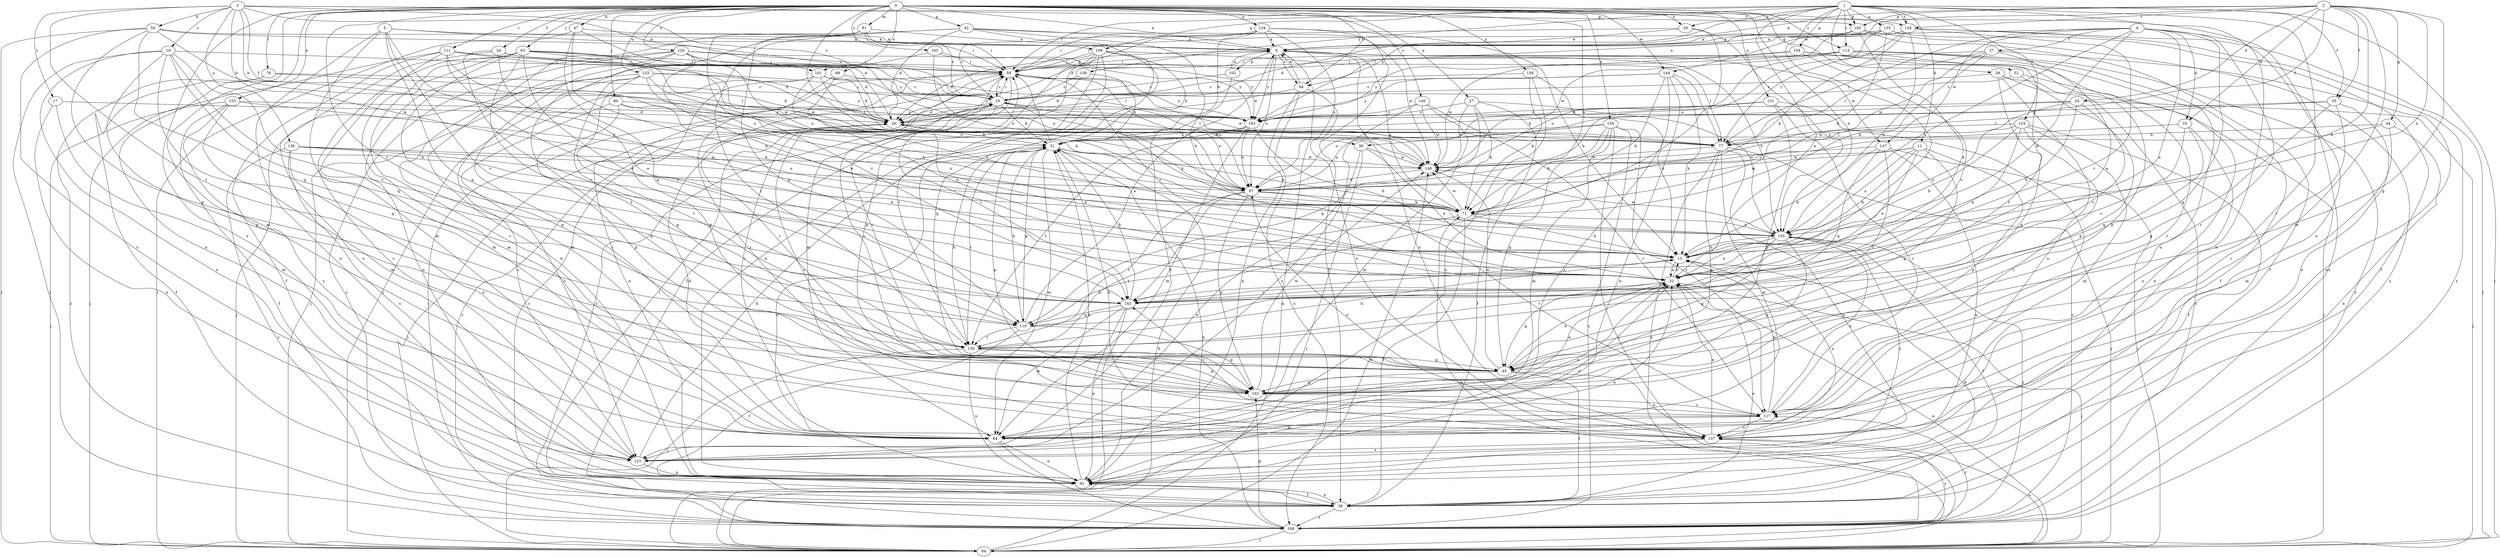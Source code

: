 strict digraph  {
0;
1;
2;
3;
4;
5;
6;
11;
13;
17;
18;
19;
24;
25;
26;
27;
29;
32;
34;
35;
36;
37;
38;
39;
42;
44;
45;
47;
50;
51;
52;
58;
60;
63;
64;
71;
76;
77;
81;
84;
88;
91;
94;
97;
100;
101;
102;
103;
104;
109;
110;
111;
113;
117;
120;
123;
124;
128;
130;
131;
133;
134;
135;
136;
137;
140;
143;
144;
147;
148;
153;
154;
155;
156;
159;
162;
163;
168;
0 -> 6  [label=a];
0 -> 27  [label=e];
0 -> 29  [label=e];
0 -> 34  [label=f];
0 -> 39  [label=g];
0 -> 42  [label=g];
0 -> 47  [label=h];
0 -> 60  [label=j];
0 -> 63  [label=j];
0 -> 71  [label=k];
0 -> 76  [label=l];
0 -> 77  [label=l];
0 -> 81  [label=m];
0 -> 84  [label=m];
0 -> 88  [label=n];
0 -> 91  [label=n];
0 -> 94  [label=o];
0 -> 111  [label=r];
0 -> 113  [label=r];
0 -> 120  [label=s];
0 -> 123  [label=s];
0 -> 131  [label=u];
0 -> 133  [label=u];
0 -> 134  [label=u];
0 -> 140  [label=v];
0 -> 143  [label=v];
0 -> 144  [label=w];
0 -> 153  [label=x];
0 -> 154  [label=x];
0 -> 155  [label=x];
0 -> 156  [label=y];
0 -> 163  [label=z];
0 -> 168  [label=z];
1 -> 11  [label=b];
1 -> 29  [label=e];
1 -> 32  [label=e];
1 -> 35  [label=f];
1 -> 52  [label=i];
1 -> 58  [label=i];
1 -> 64  [label=j];
1 -> 91  [label=n];
1 -> 100  [label=p];
1 -> 104  [label=q];
1 -> 109  [label=q];
1 -> 113  [label=r];
1 -> 117  [label=r];
1 -> 124  [label=t];
1 -> 128  [label=t];
1 -> 135  [label=u];
1 -> 143  [label=v];
1 -> 159  [label=y];
1 -> 162  [label=y];
2 -> 6  [label=a];
2 -> 13  [label=b];
2 -> 24  [label=d];
2 -> 25  [label=d];
2 -> 35  [label=f];
2 -> 36  [label=f];
2 -> 44  [label=g];
2 -> 45  [label=g];
2 -> 84  [label=m];
2 -> 100  [label=p];
2 -> 128  [label=t];
2 -> 144  [label=w];
2 -> 155  [label=x];
3 -> 17  [label=c];
3 -> 18  [label=c];
3 -> 19  [label=c];
3 -> 36  [label=f];
3 -> 50  [label=h];
3 -> 51  [label=h];
3 -> 71  [label=k];
3 -> 100  [label=p];
3 -> 101  [label=p];
3 -> 128  [label=t];
3 -> 130  [label=t];
3 -> 136  [label=u];
4 -> 13  [label=b];
4 -> 25  [label=d];
4 -> 32  [label=e];
4 -> 37  [label=f];
4 -> 45  [label=g];
4 -> 77  [label=l];
4 -> 94  [label=o];
4 -> 117  [label=r];
4 -> 137  [label=u];
4 -> 147  [label=w];
4 -> 155  [label=x];
5 -> 58  [label=i];
5 -> 84  [label=m];
5 -> 91  [label=n];
5 -> 109  [label=q];
5 -> 110  [label=q];
5 -> 143  [label=v];
5 -> 155  [label=x];
6 -> 58  [label=i];
6 -> 94  [label=o];
6 -> 97  [label=o];
6 -> 101  [label=p];
6 -> 102  [label=p];
6 -> 137  [label=u];
6 -> 147  [label=w];
6 -> 155  [label=x];
6 -> 162  [label=y];
11 -> 13  [label=b];
11 -> 32  [label=e];
11 -> 45  [label=g];
11 -> 97  [label=o];
11 -> 103  [label=p];
11 -> 148  [label=w];
11 -> 155  [label=x];
13 -> 32  [label=e];
13 -> 137  [label=u];
17 -> 26  [label=d];
17 -> 84  [label=m];
17 -> 91  [label=n];
18 -> 13  [label=b];
18 -> 45  [label=g];
18 -> 58  [label=i];
18 -> 91  [label=n];
18 -> 103  [label=p];
18 -> 110  [label=q];
18 -> 143  [label=v];
18 -> 168  [label=z];
19 -> 26  [label=d];
19 -> 51  [label=h];
19 -> 58  [label=i];
19 -> 77  [label=l];
19 -> 97  [label=o];
19 -> 143  [label=v];
24 -> 13  [label=b];
24 -> 26  [label=d];
24 -> 51  [label=h];
24 -> 64  [label=j];
24 -> 143  [label=v];
24 -> 148  [label=w];
25 -> 77  [label=l];
25 -> 110  [label=q];
25 -> 137  [label=u];
25 -> 143  [label=v];
26 -> 51  [label=h];
26 -> 64  [label=j];
26 -> 71  [label=k];
27 -> 38  [label=f];
27 -> 71  [label=k];
27 -> 110  [label=q];
27 -> 148  [label=w];
27 -> 155  [label=x];
27 -> 162  [label=y];
29 -> 6  [label=a];
29 -> 26  [label=d];
29 -> 143  [label=v];
29 -> 155  [label=x];
32 -> 13  [label=b];
32 -> 26  [label=d];
32 -> 45  [label=g];
32 -> 58  [label=i];
32 -> 64  [label=j];
32 -> 143  [label=v];
34 -> 32  [label=e];
34 -> 58  [label=i];
34 -> 123  [label=s];
34 -> 143  [label=v];
34 -> 148  [label=w];
35 -> 45  [label=g];
35 -> 77  [label=l];
35 -> 117  [label=r];
35 -> 137  [label=u];
35 -> 162  [label=y];
36 -> 32  [label=e];
36 -> 64  [label=j];
36 -> 91  [label=n];
36 -> 148  [label=w];
37 -> 32  [label=e];
37 -> 58  [label=i];
37 -> 71  [label=k];
37 -> 77  [label=l];
37 -> 91  [label=n];
37 -> 148  [label=w];
38 -> 13  [label=b];
38 -> 19  [label=c];
38 -> 32  [label=e];
38 -> 58  [label=i];
38 -> 91  [label=n];
38 -> 168  [label=z];
39 -> 19  [label=c];
39 -> 45  [label=g];
39 -> 64  [label=j];
39 -> 137  [label=u];
39 -> 168  [label=z];
42 -> 6  [label=a];
42 -> 13  [label=b];
42 -> 26  [label=d];
42 -> 64  [label=j];
42 -> 91  [label=n];
42 -> 130  [label=t];
42 -> 148  [label=w];
44 -> 51  [label=h];
44 -> 84  [label=m];
44 -> 91  [label=n];
44 -> 97  [label=o];
45 -> 19  [label=c];
45 -> 32  [label=e];
45 -> 38  [label=f];
45 -> 58  [label=i];
45 -> 103  [label=p];
45 -> 137  [label=u];
45 -> 148  [label=w];
47 -> 6  [label=a];
47 -> 13  [label=b];
47 -> 26  [label=d];
47 -> 64  [label=j];
47 -> 110  [label=q];
50 -> 6  [label=a];
50 -> 19  [label=c];
50 -> 26  [label=d];
50 -> 45  [label=g];
50 -> 64  [label=j];
50 -> 110  [label=q];
50 -> 123  [label=s];
51 -> 58  [label=i];
51 -> 71  [label=k];
51 -> 84  [label=m];
51 -> 91  [label=n];
51 -> 103  [label=p];
51 -> 110  [label=q];
51 -> 130  [label=t];
51 -> 148  [label=w];
52 -> 19  [label=c];
52 -> 91  [label=n];
52 -> 103  [label=p];
58 -> 19  [label=c];
58 -> 91  [label=n];
58 -> 97  [label=o];
58 -> 148  [label=w];
58 -> 162  [label=y];
58 -> 168  [label=z];
60 -> 71  [label=k];
60 -> 103  [label=p];
60 -> 123  [label=s];
60 -> 155  [label=x];
60 -> 162  [label=y];
63 -> 26  [label=d];
63 -> 58  [label=i];
63 -> 84  [label=m];
63 -> 97  [label=o];
63 -> 103  [label=p];
63 -> 117  [label=r];
63 -> 123  [label=s];
63 -> 130  [label=t];
63 -> 143  [label=v];
63 -> 148  [label=w];
64 -> 6  [label=a];
64 -> 32  [label=e];
64 -> 51  [label=h];
64 -> 71  [label=k];
64 -> 137  [label=u];
64 -> 148  [label=w];
71 -> 6  [label=a];
71 -> 13  [label=b];
71 -> 38  [label=f];
71 -> 130  [label=t];
71 -> 148  [label=w];
71 -> 155  [label=x];
76 -> 19  [label=c];
76 -> 26  [label=d];
76 -> 38  [label=f];
76 -> 168  [label=z];
77 -> 64  [label=j];
77 -> 84  [label=m];
77 -> 91  [label=n];
77 -> 103  [label=p];
77 -> 148  [label=w];
77 -> 168  [label=z];
81 -> 6  [label=a];
81 -> 19  [label=c];
81 -> 58  [label=i];
81 -> 91  [label=n];
81 -> 110  [label=q];
81 -> 143  [label=v];
84 -> 26  [label=d];
84 -> 32  [label=e];
84 -> 58  [label=i];
84 -> 91  [label=n];
84 -> 168  [label=z];
88 -> 19  [label=c];
88 -> 32  [label=e];
88 -> 117  [label=r];
91 -> 32  [label=e];
91 -> 38  [label=f];
91 -> 51  [label=h];
94 -> 6  [label=a];
94 -> 26  [label=d];
94 -> 91  [label=n];
94 -> 137  [label=u];
94 -> 168  [label=z];
97 -> 71  [label=k];
97 -> 103  [label=p];
97 -> 117  [label=r];
97 -> 130  [label=t];
97 -> 143  [label=v];
100 -> 6  [label=a];
100 -> 32  [label=e];
100 -> 38  [label=f];
100 -> 58  [label=i];
100 -> 168  [label=z];
101 -> 19  [label=c];
101 -> 26  [label=d];
101 -> 45  [label=g];
101 -> 77  [label=l];
101 -> 123  [label=s];
101 -> 155  [label=x];
101 -> 162  [label=y];
102 -> 6  [label=a];
102 -> 19  [label=c];
102 -> 123  [label=s];
103 -> 32  [label=e];
103 -> 58  [label=i];
103 -> 117  [label=r];
103 -> 148  [label=w];
104 -> 58  [label=i];
104 -> 103  [label=p];
104 -> 117  [label=r];
104 -> 143  [label=v];
104 -> 162  [label=y];
109 -> 26  [label=d];
109 -> 38  [label=f];
109 -> 45  [label=g];
109 -> 51  [label=h];
109 -> 58  [label=i];
109 -> 77  [label=l];
109 -> 84  [label=m];
109 -> 103  [label=p];
109 -> 130  [label=t];
110 -> 6  [label=a];
110 -> 13  [label=b];
110 -> 38  [label=f];
110 -> 51  [label=h];
110 -> 103  [label=p];
110 -> 130  [label=t];
111 -> 26  [label=d];
111 -> 32  [label=e];
111 -> 38  [label=f];
111 -> 58  [label=i];
111 -> 64  [label=j];
111 -> 77  [label=l];
111 -> 84  [label=m];
111 -> 97  [label=o];
113 -> 38  [label=f];
113 -> 58  [label=i];
113 -> 97  [label=o];
113 -> 130  [label=t];
113 -> 137  [label=u];
113 -> 148  [label=w];
113 -> 168  [label=z];
117 -> 13  [label=b];
117 -> 84  [label=m];
117 -> 137  [label=u];
117 -> 143  [label=v];
117 -> 155  [label=x];
120 -> 32  [label=e];
120 -> 58  [label=i];
120 -> 77  [label=l];
120 -> 84  [label=m];
120 -> 91  [label=n];
120 -> 97  [label=o];
120 -> 137  [label=u];
120 -> 162  [label=y];
120 -> 168  [label=z];
123 -> 32  [label=e];
123 -> 51  [label=h];
123 -> 91  [label=n];
124 -> 13  [label=b];
124 -> 32  [label=e];
124 -> 38  [label=f];
124 -> 77  [label=l];
124 -> 84  [label=m];
124 -> 117  [label=r];
124 -> 155  [label=x];
128 -> 6  [label=a];
128 -> 64  [label=j];
128 -> 71  [label=k];
128 -> 77  [label=l];
128 -> 143  [label=v];
128 -> 155  [label=x];
128 -> 168  [label=z];
130 -> 13  [label=b];
130 -> 45  [label=g];
130 -> 51  [label=h];
130 -> 64  [label=j];
130 -> 91  [label=n];
130 -> 103  [label=p];
131 -> 97  [label=o];
131 -> 103  [label=p];
131 -> 117  [label=r];
131 -> 162  [label=y];
131 -> 168  [label=z];
133 -> 19  [label=c];
133 -> 45  [label=g];
133 -> 64  [label=j];
133 -> 71  [label=k];
133 -> 97  [label=o];
133 -> 103  [label=p];
133 -> 130  [label=t];
133 -> 162  [label=y];
134 -> 6  [label=a];
134 -> 13  [label=b];
134 -> 19  [label=c];
134 -> 38  [label=f];
134 -> 51  [label=h];
134 -> 58  [label=i];
134 -> 97  [label=o];
135 -> 6  [label=a];
135 -> 26  [label=d];
135 -> 38  [label=f];
135 -> 71  [label=k];
135 -> 97  [label=o];
135 -> 148  [label=w];
136 -> 13  [label=b];
136 -> 97  [label=o];
136 -> 123  [label=s];
136 -> 137  [label=u];
136 -> 148  [label=w];
136 -> 168  [label=z];
137 -> 19  [label=c];
137 -> 32  [label=e];
137 -> 51  [label=h];
137 -> 97  [label=o];
137 -> 123  [label=s];
137 -> 168  [label=z];
140 -> 84  [label=m];
140 -> 117  [label=r];
140 -> 123  [label=s];
140 -> 148  [label=w];
140 -> 162  [label=y];
143 -> 51  [label=h];
143 -> 64  [label=j];
143 -> 84  [label=m];
143 -> 91  [label=n];
143 -> 110  [label=q];
144 -> 13  [label=b];
144 -> 19  [label=c];
144 -> 71  [label=k];
144 -> 77  [label=l];
144 -> 91  [label=n];
144 -> 123  [label=s];
144 -> 162  [label=y];
147 -> 13  [label=b];
147 -> 64  [label=j];
147 -> 91  [label=n];
147 -> 110  [label=q];
147 -> 130  [label=t];
147 -> 148  [label=w];
148 -> 19  [label=c];
148 -> 97  [label=o];
153 -> 38  [label=f];
153 -> 64  [label=j];
153 -> 71  [label=k];
153 -> 84  [label=m];
153 -> 123  [label=s];
153 -> 162  [label=y];
154 -> 45  [label=g];
154 -> 51  [label=h];
154 -> 64  [label=j];
154 -> 71  [label=k];
154 -> 84  [label=m];
154 -> 97  [label=o];
154 -> 117  [label=r];
154 -> 168  [label=z];
155 -> 13  [label=b];
155 -> 32  [label=e];
155 -> 38  [label=f];
155 -> 45  [label=g];
155 -> 103  [label=p];
155 -> 123  [label=s];
155 -> 148  [label=w];
155 -> 168  [label=z];
156 -> 13  [label=b];
156 -> 19  [label=c];
156 -> 71  [label=k];
156 -> 123  [label=s];
159 -> 19  [label=c];
159 -> 26  [label=d];
159 -> 51  [label=h];
162 -> 13  [label=b];
162 -> 51  [label=h];
162 -> 84  [label=m];
162 -> 97  [label=o];
162 -> 130  [label=t];
163 -> 58  [label=i];
163 -> 64  [label=j];
163 -> 97  [label=o];
163 -> 162  [label=y];
168 -> 19  [label=c];
168 -> 51  [label=h];
168 -> 58  [label=i];
168 -> 64  [label=j];
168 -> 103  [label=p];
168 -> 117  [label=r];
}
